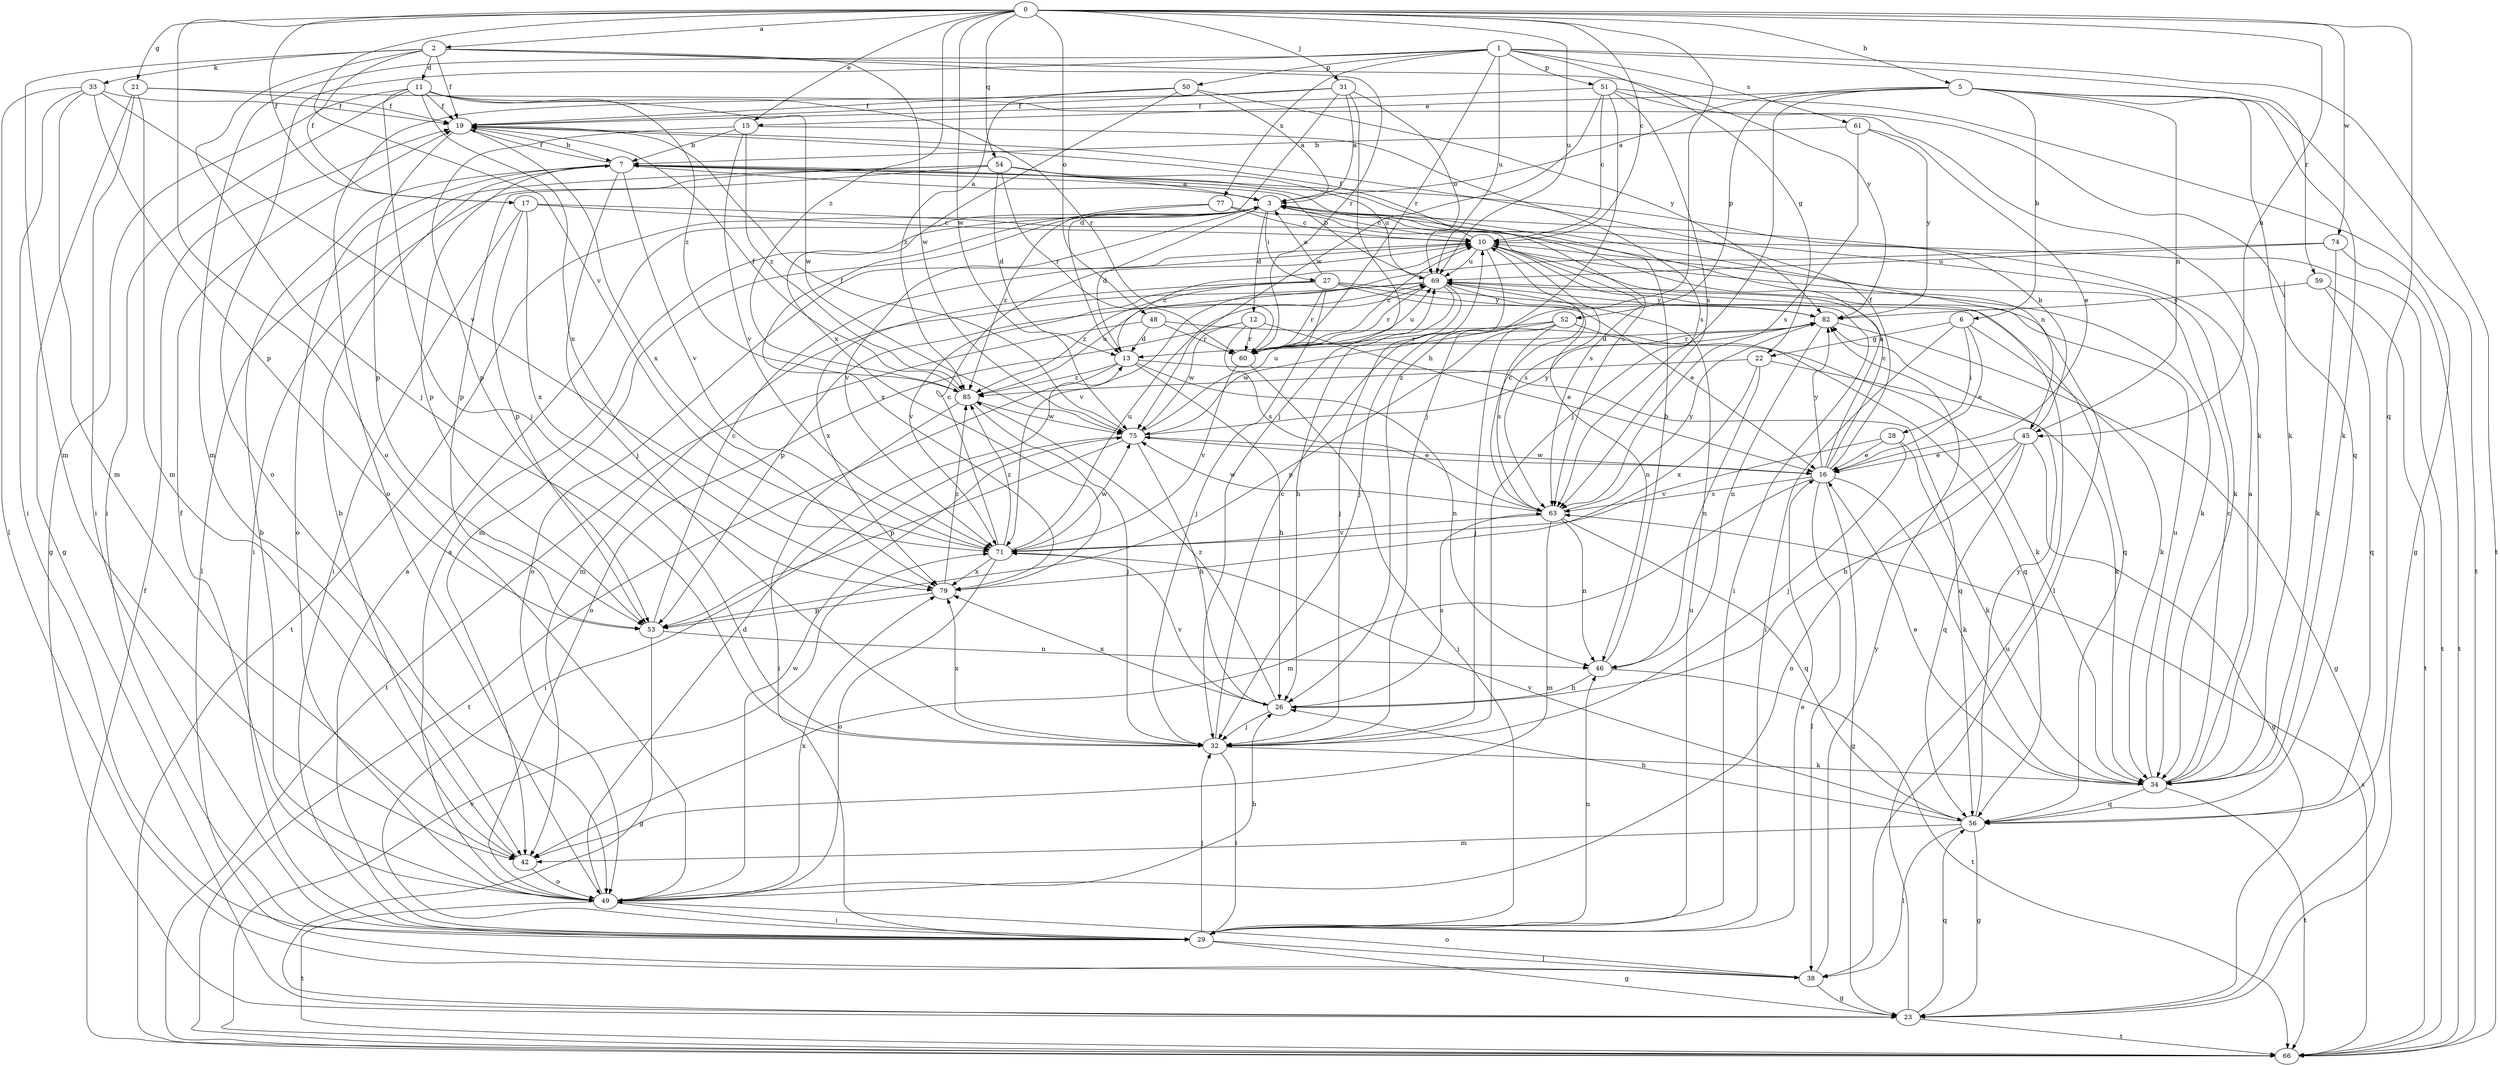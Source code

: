 strict digraph  {
0;
1;
2;
3;
5;
6;
7;
10;
11;
12;
13;
15;
16;
17;
19;
21;
22;
23;
26;
27;
28;
29;
31;
32;
33;
34;
38;
42;
45;
46;
48;
49;
50;
51;
52;
53;
54;
56;
59;
60;
61;
63;
66;
69;
71;
74;
75;
77;
79;
82;
85;
0 -> 2  [label=a];
0 -> 5  [label=b];
0 -> 10  [label=c];
0 -> 15  [label=e];
0 -> 17  [label=f];
0 -> 21  [label=g];
0 -> 26  [label=h];
0 -> 31  [label=j];
0 -> 45  [label=n];
0 -> 48  [label=o];
0 -> 49  [label=o];
0 -> 54  [label=q];
0 -> 56  [label=q];
0 -> 69  [label=u];
0 -> 71  [label=v];
0 -> 74  [label=w];
0 -> 75  [label=w];
0 -> 85  [label=z];
1 -> 22  [label=g];
1 -> 42  [label=m];
1 -> 49  [label=o];
1 -> 50  [label=p];
1 -> 51  [label=p];
1 -> 59  [label=r];
1 -> 60  [label=r];
1 -> 61  [label=s];
1 -> 66  [label=t];
1 -> 69  [label=u];
1 -> 77  [label=x];
2 -> 11  [label=d];
2 -> 17  [label=f];
2 -> 19  [label=f];
2 -> 32  [label=j];
2 -> 33  [label=k];
2 -> 42  [label=m];
2 -> 60  [label=r];
2 -> 75  [label=w];
2 -> 82  [label=y];
3 -> 10  [label=c];
3 -> 12  [label=d];
3 -> 13  [label=d];
3 -> 27  [label=i];
3 -> 34  [label=k];
3 -> 42  [label=m];
3 -> 45  [label=n];
3 -> 66  [label=t];
3 -> 71  [label=v];
5 -> 3  [label=a];
5 -> 6  [label=b];
5 -> 15  [label=e];
5 -> 32  [label=j];
5 -> 34  [label=k];
5 -> 45  [label=n];
5 -> 52  [label=p];
5 -> 56  [label=q];
5 -> 66  [label=t];
6 -> 16  [label=e];
6 -> 22  [label=g];
6 -> 28  [label=i];
6 -> 29  [label=i];
6 -> 34  [label=k];
7 -> 3  [label=a];
7 -> 19  [label=f];
7 -> 32  [label=j];
7 -> 49  [label=o];
7 -> 53  [label=p];
7 -> 63  [label=s];
7 -> 71  [label=v];
10 -> 19  [label=f];
10 -> 29  [label=i];
10 -> 32  [label=j];
10 -> 34  [label=k];
10 -> 49  [label=o];
10 -> 63  [label=s];
10 -> 66  [label=t];
10 -> 69  [label=u];
11 -> 19  [label=f];
11 -> 23  [label=g];
11 -> 29  [label=i];
11 -> 32  [label=j];
11 -> 60  [label=r];
11 -> 75  [label=w];
11 -> 79  [label=x];
11 -> 85  [label=z];
12 -> 16  [label=e];
12 -> 49  [label=o];
12 -> 60  [label=r];
12 -> 63  [label=s];
12 -> 75  [label=w];
13 -> 10  [label=c];
13 -> 26  [label=h];
13 -> 46  [label=n];
13 -> 56  [label=q];
13 -> 66  [label=t];
13 -> 85  [label=z];
15 -> 7  [label=b];
15 -> 53  [label=p];
15 -> 63  [label=s];
15 -> 71  [label=v];
15 -> 85  [label=z];
16 -> 3  [label=a];
16 -> 10  [label=c];
16 -> 19  [label=f];
16 -> 23  [label=g];
16 -> 34  [label=k];
16 -> 38  [label=l];
16 -> 42  [label=m];
16 -> 63  [label=s];
16 -> 75  [label=w];
16 -> 82  [label=y];
17 -> 10  [label=c];
17 -> 29  [label=i];
17 -> 53  [label=p];
17 -> 63  [label=s];
17 -> 79  [label=x];
19 -> 7  [label=b];
19 -> 53  [label=p];
19 -> 79  [label=x];
21 -> 19  [label=f];
21 -> 23  [label=g];
21 -> 29  [label=i];
21 -> 34  [label=k];
21 -> 42  [label=m];
22 -> 34  [label=k];
22 -> 46  [label=n];
22 -> 79  [label=x];
22 -> 85  [label=z];
23 -> 56  [label=q];
23 -> 66  [label=t];
23 -> 69  [label=u];
26 -> 32  [label=j];
26 -> 63  [label=s];
26 -> 71  [label=v];
26 -> 79  [label=x];
26 -> 85  [label=z];
27 -> 3  [label=a];
27 -> 16  [label=e];
27 -> 32  [label=j];
27 -> 56  [label=q];
27 -> 60  [label=r];
27 -> 71  [label=v];
27 -> 79  [label=x];
27 -> 82  [label=y];
27 -> 85  [label=z];
28 -> 16  [label=e];
28 -> 32  [label=j];
28 -> 34  [label=k];
28 -> 71  [label=v];
29 -> 3  [label=a];
29 -> 16  [label=e];
29 -> 23  [label=g];
29 -> 32  [label=j];
29 -> 38  [label=l];
29 -> 46  [label=n];
29 -> 69  [label=u];
31 -> 3  [label=a];
31 -> 13  [label=d];
31 -> 19  [label=f];
31 -> 32  [label=j];
31 -> 49  [label=o];
31 -> 69  [label=u];
32 -> 10  [label=c];
32 -> 29  [label=i];
32 -> 34  [label=k];
32 -> 79  [label=x];
33 -> 19  [label=f];
33 -> 29  [label=i];
33 -> 38  [label=l];
33 -> 42  [label=m];
33 -> 53  [label=p];
33 -> 71  [label=v];
34 -> 3  [label=a];
34 -> 10  [label=c];
34 -> 16  [label=e];
34 -> 56  [label=q];
34 -> 66  [label=t];
34 -> 69  [label=u];
38 -> 23  [label=g];
38 -> 49  [label=o];
38 -> 82  [label=y];
42 -> 7  [label=b];
42 -> 49  [label=o];
45 -> 7  [label=b];
45 -> 16  [label=e];
45 -> 23  [label=g];
45 -> 26  [label=h];
45 -> 49  [label=o];
45 -> 56  [label=q];
46 -> 7  [label=b];
46 -> 26  [label=h];
46 -> 66  [label=t];
48 -> 13  [label=d];
48 -> 34  [label=k];
48 -> 60  [label=r];
48 -> 66  [label=t];
49 -> 3  [label=a];
49 -> 7  [label=b];
49 -> 13  [label=d];
49 -> 19  [label=f];
49 -> 26  [label=h];
49 -> 29  [label=i];
49 -> 66  [label=t];
49 -> 75  [label=w];
49 -> 79  [label=x];
50 -> 3  [label=a];
50 -> 19  [label=f];
50 -> 79  [label=x];
50 -> 82  [label=y];
50 -> 85  [label=z];
51 -> 10  [label=c];
51 -> 19  [label=f];
51 -> 23  [label=g];
51 -> 32  [label=j];
51 -> 34  [label=k];
51 -> 63  [label=s];
51 -> 75  [label=w];
52 -> 32  [label=j];
52 -> 53  [label=p];
52 -> 56  [label=q];
52 -> 60  [label=r];
52 -> 63  [label=s];
52 -> 75  [label=w];
53 -> 10  [label=c];
53 -> 23  [label=g];
53 -> 46  [label=n];
54 -> 3  [label=a];
54 -> 13  [label=d];
54 -> 29  [label=i];
54 -> 38  [label=l];
54 -> 53  [label=p];
54 -> 60  [label=r];
54 -> 69  [label=u];
56 -> 23  [label=g];
56 -> 26  [label=h];
56 -> 38  [label=l];
56 -> 42  [label=m];
56 -> 71  [label=v];
56 -> 82  [label=y];
59 -> 56  [label=q];
59 -> 66  [label=t];
59 -> 82  [label=y];
60 -> 10  [label=c];
60 -> 29  [label=i];
60 -> 69  [label=u];
60 -> 71  [label=v];
61 -> 7  [label=b];
61 -> 16  [label=e];
61 -> 63  [label=s];
61 -> 82  [label=y];
63 -> 10  [label=c];
63 -> 42  [label=m];
63 -> 46  [label=n];
63 -> 56  [label=q];
63 -> 71  [label=v];
63 -> 75  [label=w];
63 -> 82  [label=y];
66 -> 19  [label=f];
66 -> 63  [label=s];
66 -> 71  [label=v];
69 -> 7  [label=b];
69 -> 26  [label=h];
69 -> 32  [label=j];
69 -> 42  [label=m];
69 -> 46  [label=n];
69 -> 53  [label=p];
69 -> 60  [label=r];
69 -> 82  [label=y];
71 -> 10  [label=c];
71 -> 49  [label=o];
71 -> 69  [label=u];
71 -> 75  [label=w];
71 -> 79  [label=x];
71 -> 85  [label=z];
74 -> 34  [label=k];
74 -> 66  [label=t];
74 -> 69  [label=u];
74 -> 71  [label=v];
75 -> 16  [label=e];
75 -> 19  [label=f];
75 -> 26  [label=h];
75 -> 29  [label=i];
75 -> 53  [label=p];
75 -> 69  [label=u];
75 -> 82  [label=y];
77 -> 10  [label=c];
77 -> 38  [label=l];
77 -> 79  [label=x];
77 -> 85  [label=z];
79 -> 53  [label=p];
79 -> 85  [label=z];
82 -> 13  [label=d];
82 -> 23  [label=g];
82 -> 46  [label=n];
82 -> 60  [label=r];
85 -> 19  [label=f];
85 -> 29  [label=i];
85 -> 32  [label=j];
85 -> 69  [label=u];
85 -> 75  [label=w];
}
